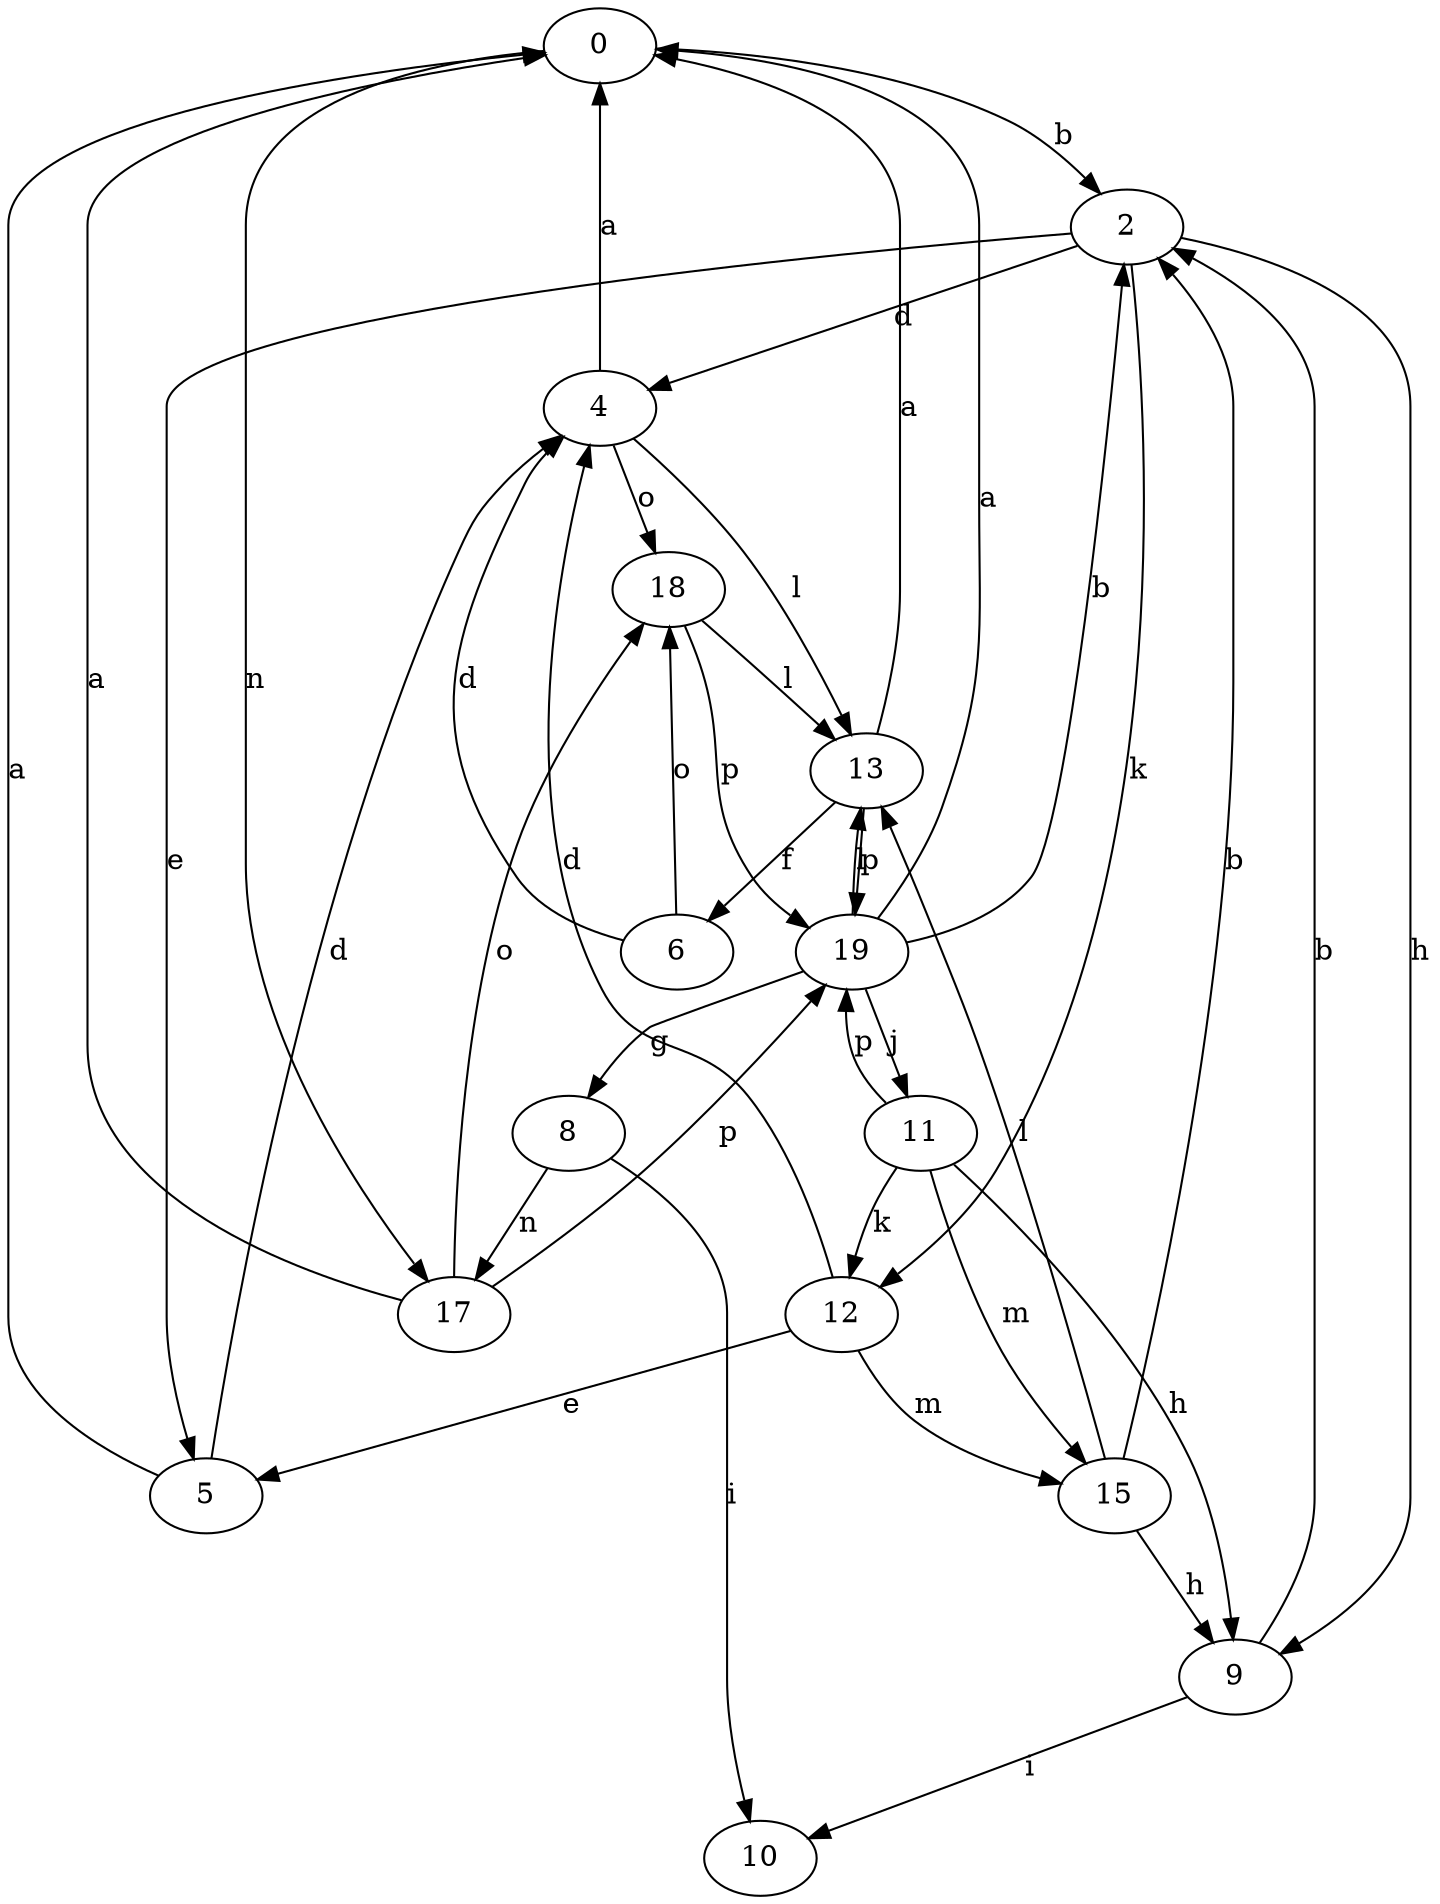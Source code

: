 strict digraph  {
0;
2;
4;
5;
6;
8;
9;
10;
11;
12;
13;
15;
17;
18;
19;
0 -> 2  [label=b];
0 -> 17  [label=n];
2 -> 4  [label=d];
2 -> 5  [label=e];
2 -> 9  [label=h];
2 -> 12  [label=k];
4 -> 0  [label=a];
4 -> 13  [label=l];
4 -> 18  [label=o];
5 -> 0  [label=a];
5 -> 4  [label=d];
6 -> 4  [label=d];
6 -> 18  [label=o];
8 -> 10  [label=i];
8 -> 17  [label=n];
9 -> 2  [label=b];
9 -> 10  [label=i];
11 -> 9  [label=h];
11 -> 12  [label=k];
11 -> 15  [label=m];
11 -> 19  [label=p];
12 -> 4  [label=d];
12 -> 5  [label=e];
12 -> 15  [label=m];
13 -> 0  [label=a];
13 -> 6  [label=f];
13 -> 19  [label=p];
15 -> 2  [label=b];
15 -> 9  [label=h];
15 -> 13  [label=l];
17 -> 0  [label=a];
17 -> 18  [label=o];
17 -> 19  [label=p];
18 -> 13  [label=l];
18 -> 19  [label=p];
19 -> 0  [label=a];
19 -> 2  [label=b];
19 -> 8  [label=g];
19 -> 11  [label=j];
19 -> 13  [label=l];
}
